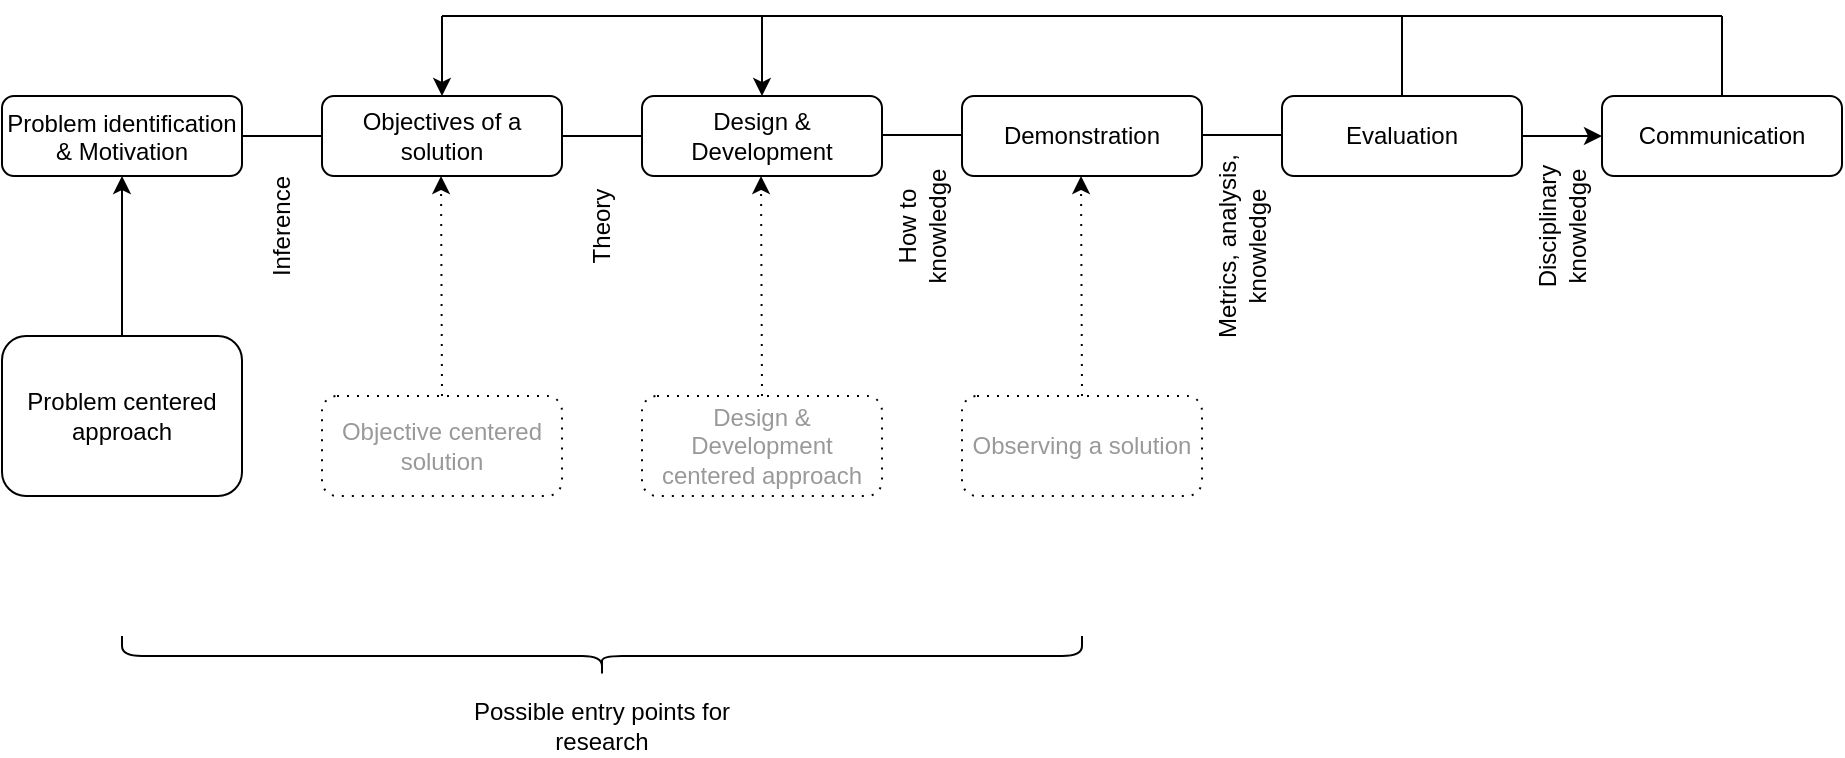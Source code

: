 <mxfile version="23.1.1" type="github">
  <diagram id="C5RBs43oDa-KdzZeNtuy" name="Page-1">
    <mxGraphModel dx="877" dy="537" grid="1" gridSize="10" guides="1" tooltips="1" connect="1" arrows="1" fold="1" page="1" pageScale="1" pageWidth="1169" pageHeight="1654" math="0" shadow="0">
      <root>
        <mxCell id="WIyWlLk6GJQsqaUBKTNV-0" />
        <mxCell id="WIyWlLk6GJQsqaUBKTNV-1" parent="WIyWlLk6GJQsqaUBKTNV-0" />
        <mxCell id="WIyWlLk6GJQsqaUBKTNV-12" value="Problem identification &amp;amp; Motivation" style="rounded=1;whiteSpace=wrap;html=1;fontSize=12;glass=0;strokeWidth=1;shadow=0;verticalAlign=top;" parent="WIyWlLk6GJQsqaUBKTNV-1" vertex="1">
          <mxGeometry x="130" y="400" width="120" height="40" as="geometry" />
        </mxCell>
        <mxCell id="iMHAHObELknXYp0oLd0z-0" value="Objectives of a solution" style="rounded=1;whiteSpace=wrap;html=1;fontSize=12;glass=0;strokeWidth=1;shadow=0;" parent="WIyWlLk6GJQsqaUBKTNV-1" vertex="1">
          <mxGeometry x="290" y="400" width="120" height="40" as="geometry" />
        </mxCell>
        <mxCell id="iMHAHObELknXYp0oLd0z-1" value="Design &amp;amp; Development" style="rounded=1;whiteSpace=wrap;html=1;fontSize=12;glass=0;strokeWidth=1;shadow=0;" parent="WIyWlLk6GJQsqaUBKTNV-1" vertex="1">
          <mxGeometry x="450" y="400" width="120" height="40" as="geometry" />
        </mxCell>
        <mxCell id="iMHAHObELknXYp0oLd0z-2" value="Demonstration" style="rounded=1;whiteSpace=wrap;html=1;fontSize=12;glass=0;strokeWidth=1;shadow=0;" parent="WIyWlLk6GJQsqaUBKTNV-1" vertex="1">
          <mxGeometry x="610" y="400" width="120" height="40" as="geometry" />
        </mxCell>
        <mxCell id="iMHAHObELknXYp0oLd0z-3" value="Evaluation" style="rounded=1;whiteSpace=wrap;html=1;fontSize=12;glass=0;strokeWidth=1;shadow=0;" parent="WIyWlLk6GJQsqaUBKTNV-1" vertex="1">
          <mxGeometry x="770" y="400" width="120" height="40" as="geometry" />
        </mxCell>
        <mxCell id="iMHAHObELknXYp0oLd0z-4" value="Communication" style="rounded=1;whiteSpace=wrap;html=1;fontSize=12;glass=0;strokeWidth=1;shadow=0;" parent="WIyWlLk6GJQsqaUBKTNV-1" vertex="1">
          <mxGeometry x="930" y="400" width="120" height="40" as="geometry" />
        </mxCell>
        <mxCell id="iMHAHObELknXYp0oLd0z-5" value="" style="endArrow=none;html=1;rounded=0;entryX=1;entryY=0.5;entryDx=0;entryDy=0;exitX=0;exitY=0.5;exitDx=0;exitDy=0;" parent="WIyWlLk6GJQsqaUBKTNV-1" source="iMHAHObELknXYp0oLd0z-0" target="WIyWlLk6GJQsqaUBKTNV-12" edge="1">
          <mxGeometry width="50" height="50" relative="1" as="geometry">
            <mxPoint x="590" y="580" as="sourcePoint" />
            <mxPoint x="640" y="530" as="targetPoint" />
          </mxGeometry>
        </mxCell>
        <mxCell id="iMHAHObELknXYp0oLd0z-6" value="" style="endArrow=none;html=1;rounded=0;exitX=1;exitY=0.5;exitDx=0;exitDy=0;entryX=0;entryY=0.5;entryDx=0;entryDy=0;" parent="WIyWlLk6GJQsqaUBKTNV-1" source="iMHAHObELknXYp0oLd0z-0" target="iMHAHObELknXYp0oLd0z-1" edge="1">
          <mxGeometry width="50" height="50" relative="1" as="geometry">
            <mxPoint x="300" y="430" as="sourcePoint" />
            <mxPoint x="360" y="490" as="targetPoint" />
          </mxGeometry>
        </mxCell>
        <mxCell id="iMHAHObELknXYp0oLd0z-7" value="" style="endArrow=none;html=1;rounded=0;entryX=1;entryY=0.5;entryDx=0;entryDy=0;exitX=0;exitY=0.5;exitDx=0;exitDy=0;" parent="WIyWlLk6GJQsqaUBKTNV-1" edge="1">
          <mxGeometry width="50" height="50" relative="1" as="geometry">
            <mxPoint x="610" y="419.5" as="sourcePoint" />
            <mxPoint x="570" y="419.5" as="targetPoint" />
          </mxGeometry>
        </mxCell>
        <mxCell id="iMHAHObELknXYp0oLd0z-8" value="" style="endArrow=none;html=1;rounded=0;entryX=1;entryY=0.5;entryDx=0;entryDy=0;exitX=0;exitY=0.5;exitDx=0;exitDy=0;" parent="WIyWlLk6GJQsqaUBKTNV-1" edge="1">
          <mxGeometry width="50" height="50" relative="1" as="geometry">
            <mxPoint x="770" y="419.5" as="sourcePoint" />
            <mxPoint x="730" y="419.5" as="targetPoint" />
          </mxGeometry>
        </mxCell>
        <mxCell id="iMHAHObELknXYp0oLd0z-9" value="" style="endArrow=classic;html=1;rounded=0;entryX=0;entryY=0.5;entryDx=0;entryDy=0;exitX=1;exitY=0.5;exitDx=0;exitDy=0;" parent="WIyWlLk6GJQsqaUBKTNV-1" source="iMHAHObELknXYp0oLd0z-3" target="iMHAHObELknXYp0oLd0z-4" edge="1">
          <mxGeometry width="50" height="50" relative="1" as="geometry">
            <mxPoint x="590" y="580" as="sourcePoint" />
            <mxPoint x="640" y="530" as="targetPoint" />
          </mxGeometry>
        </mxCell>
        <mxCell id="iMHAHObELknXYp0oLd0z-10" value="" style="endArrow=none;html=1;rounded=0;" parent="WIyWlLk6GJQsqaUBKTNV-1" edge="1">
          <mxGeometry width="50" height="50" relative="1" as="geometry">
            <mxPoint x="990" y="360" as="sourcePoint" />
            <mxPoint x="350" y="360" as="targetPoint" />
          </mxGeometry>
        </mxCell>
        <mxCell id="iMHAHObELknXYp0oLd0z-11" value="" style="endArrow=none;html=1;rounded=0;entryX=0.5;entryY=0;entryDx=0;entryDy=0;" parent="WIyWlLk6GJQsqaUBKTNV-1" target="iMHAHObELknXYp0oLd0z-3" edge="1">
          <mxGeometry width="50" height="50" relative="1" as="geometry">
            <mxPoint x="830" y="360" as="sourcePoint" />
            <mxPoint x="640" y="530" as="targetPoint" />
          </mxGeometry>
        </mxCell>
        <mxCell id="iMHAHObELknXYp0oLd0z-12" value="" style="endArrow=none;html=1;rounded=0;exitX=0.5;exitY=0;exitDx=0;exitDy=0;" parent="WIyWlLk6GJQsqaUBKTNV-1" source="iMHAHObELknXYp0oLd0z-4" edge="1">
          <mxGeometry width="50" height="50" relative="1" as="geometry">
            <mxPoint x="590" y="580" as="sourcePoint" />
            <mxPoint x="990" y="360" as="targetPoint" />
          </mxGeometry>
        </mxCell>
        <mxCell id="iMHAHObELknXYp0oLd0z-13" value="" style="endArrow=classic;html=1;rounded=0;entryX=0.5;entryY=0;entryDx=0;entryDy=0;" parent="WIyWlLk6GJQsqaUBKTNV-1" target="iMHAHObELknXYp0oLd0z-0" edge="1">
          <mxGeometry width="50" height="50" relative="1" as="geometry">
            <mxPoint x="350" y="360" as="sourcePoint" />
            <mxPoint x="640" y="530" as="targetPoint" />
          </mxGeometry>
        </mxCell>
        <mxCell id="iMHAHObELknXYp0oLd0z-14" value="" style="endArrow=classic;html=1;rounded=0;entryX=0.5;entryY=0;entryDx=0;entryDy=0;" parent="WIyWlLk6GJQsqaUBKTNV-1" target="iMHAHObELknXYp0oLd0z-1" edge="1">
          <mxGeometry width="50" height="50" relative="1" as="geometry">
            <mxPoint x="510" y="360" as="sourcePoint" />
            <mxPoint x="640" y="530" as="targetPoint" />
          </mxGeometry>
        </mxCell>
        <mxCell id="iMHAHObELknXYp0oLd0z-15" value="Inference" style="text;html=1;strokeColor=none;fillColor=none;align=center;verticalAlign=middle;whiteSpace=wrap;rounded=0;rotation=-90;" parent="WIyWlLk6GJQsqaUBKTNV-1" vertex="1">
          <mxGeometry x="240" y="450" width="60" height="30" as="geometry" />
        </mxCell>
        <mxCell id="iMHAHObELknXYp0oLd0z-16" value="Theory" style="text;html=1;strokeColor=none;fillColor=none;align=center;verticalAlign=middle;whiteSpace=wrap;rounded=0;rotation=-90;" parent="WIyWlLk6GJQsqaUBKTNV-1" vertex="1">
          <mxGeometry x="400" y="450" width="60" height="30" as="geometry" />
        </mxCell>
        <mxCell id="iMHAHObELknXYp0oLd0z-17" value="How to knowledge" style="text;html=1;strokeColor=none;fillColor=none;align=center;verticalAlign=middle;whiteSpace=wrap;rounded=0;rotation=-90;" parent="WIyWlLk6GJQsqaUBKTNV-1" vertex="1">
          <mxGeometry x="560" y="450" width="60" height="30" as="geometry" />
        </mxCell>
        <mxCell id="iMHAHObELknXYp0oLd0z-18" value="Metrics, analysis, knowledge" style="text;html=1;strokeColor=none;fillColor=none;align=center;verticalAlign=middle;whiteSpace=wrap;rounded=0;rotation=-90;" parent="WIyWlLk6GJQsqaUBKTNV-1" vertex="1">
          <mxGeometry x="700" y="460" width="100" height="30" as="geometry" />
        </mxCell>
        <mxCell id="iMHAHObELknXYp0oLd0z-20" value="Disciplinary knowledge" style="text;html=1;strokeColor=none;fillColor=none;align=center;verticalAlign=middle;whiteSpace=wrap;rounded=0;rotation=-90;" parent="WIyWlLk6GJQsqaUBKTNV-1" vertex="1">
          <mxGeometry x="880" y="450" width="60" height="30" as="geometry" />
        </mxCell>
        <mxCell id="iMHAHObELknXYp0oLd0z-22" value="Problem centered approach" style="rounded=1;whiteSpace=wrap;html=1;fontSize=12;glass=0;strokeWidth=1;shadow=0;verticalAlign=middle;" parent="WIyWlLk6GJQsqaUBKTNV-1" vertex="1">
          <mxGeometry x="130" y="520" width="120" height="80" as="geometry" />
        </mxCell>
        <mxCell id="iMHAHObELknXYp0oLd0z-23" value="Objective centered solution" style="rounded=1;whiteSpace=wrap;html=1;fontSize=12;glass=0;strokeWidth=1;shadow=0;verticalAlign=middle;dashed=1;dashPattern=1 4;fontColor=#999999;" parent="WIyWlLk6GJQsqaUBKTNV-1" vertex="1">
          <mxGeometry x="290" y="550" width="120" height="50" as="geometry" />
        </mxCell>
        <mxCell id="iMHAHObELknXYp0oLd0z-24" value="Design &amp;amp; Development centered approach" style="rounded=1;whiteSpace=wrap;html=1;fontSize=12;glass=0;strokeWidth=1;shadow=0;verticalAlign=middle;dashed=1;dashPattern=1 4;fontColor=#999999;" parent="WIyWlLk6GJQsqaUBKTNV-1" vertex="1">
          <mxGeometry x="450" y="550" width="120" height="50" as="geometry" />
        </mxCell>
        <mxCell id="iMHAHObELknXYp0oLd0z-25" value="Observing a solution" style="rounded=1;whiteSpace=wrap;html=1;fontSize=12;glass=0;strokeWidth=1;shadow=0;verticalAlign=middle;dashed=1;dashPattern=1 4;fontColor=#999999;" parent="WIyWlLk6GJQsqaUBKTNV-1" vertex="1">
          <mxGeometry x="610" y="550" width="120" height="50" as="geometry" />
        </mxCell>
        <mxCell id="iMHAHObELknXYp0oLd0z-27" value="" style="endArrow=classic;html=1;rounded=0;exitX=0.5;exitY=0;exitDx=0;exitDy=0;entryX=0.5;entryY=1;entryDx=0;entryDy=0;" parent="WIyWlLk6GJQsqaUBKTNV-1" source="iMHAHObELknXYp0oLd0z-22" target="WIyWlLk6GJQsqaUBKTNV-12" edge="1">
          <mxGeometry width="50" height="50" relative="1" as="geometry">
            <mxPoint x="590" y="580" as="sourcePoint" />
            <mxPoint x="640" y="530" as="targetPoint" />
          </mxGeometry>
        </mxCell>
        <mxCell id="iMHAHObELknXYp0oLd0z-28" value="" style="endArrow=classic;html=1;rounded=0;exitX=0.5;exitY=0;exitDx=0;exitDy=0;entryX=0.5;entryY=1;entryDx=0;entryDy=0;dashed=1;dashPattern=1 4;" parent="WIyWlLk6GJQsqaUBKTNV-1" edge="1" source="iMHAHObELknXYp0oLd0z-23">
          <mxGeometry width="50" height="50" relative="1" as="geometry">
            <mxPoint x="349.5" y="520" as="sourcePoint" />
            <mxPoint x="349.5" y="440" as="targetPoint" />
          </mxGeometry>
        </mxCell>
        <mxCell id="iMHAHObELknXYp0oLd0z-29" value="" style="endArrow=classic;html=1;rounded=0;exitX=0.5;exitY=0;exitDx=0;exitDy=0;entryX=0.5;entryY=1;entryDx=0;entryDy=0;dashed=1;dashPattern=1 4;" parent="WIyWlLk6GJQsqaUBKTNV-1" edge="1" source="iMHAHObELknXYp0oLd0z-24">
          <mxGeometry width="50" height="50" relative="1" as="geometry">
            <mxPoint x="509.5" y="520" as="sourcePoint" />
            <mxPoint x="509.5" y="440" as="targetPoint" />
          </mxGeometry>
        </mxCell>
        <mxCell id="iMHAHObELknXYp0oLd0z-30" value="" style="endArrow=classic;html=1;rounded=0;entryX=0.5;entryY=1;entryDx=0;entryDy=0;dashed=1;exitX=0.5;exitY=0;exitDx=0;exitDy=0;dashPattern=1 4;" parent="WIyWlLk6GJQsqaUBKTNV-1" edge="1" source="iMHAHObELknXYp0oLd0z-25">
          <mxGeometry width="50" height="50" relative="1" as="geometry">
            <mxPoint x="670" y="540" as="sourcePoint" />
            <mxPoint x="669.5" y="440" as="targetPoint" />
          </mxGeometry>
        </mxCell>
        <mxCell id="iMHAHObELknXYp0oLd0z-31" value="" style="shape=curlyBracket;whiteSpace=wrap;html=1;rounded=1;labelPosition=left;verticalLabelPosition=middle;align=right;verticalAlign=middle;rotation=-90;" parent="WIyWlLk6GJQsqaUBKTNV-1" vertex="1">
          <mxGeometry x="420" y="440" width="20" height="480" as="geometry" />
        </mxCell>
        <mxCell id="iMHAHObELknXYp0oLd0z-32" value="Possible entry points for research" style="text;html=1;strokeColor=none;fillColor=none;align=center;verticalAlign=middle;whiteSpace=wrap;rounded=0;" parent="WIyWlLk6GJQsqaUBKTNV-1" vertex="1">
          <mxGeometry x="350" y="700" width="160" height="30" as="geometry" />
        </mxCell>
      </root>
    </mxGraphModel>
  </diagram>
</mxfile>
